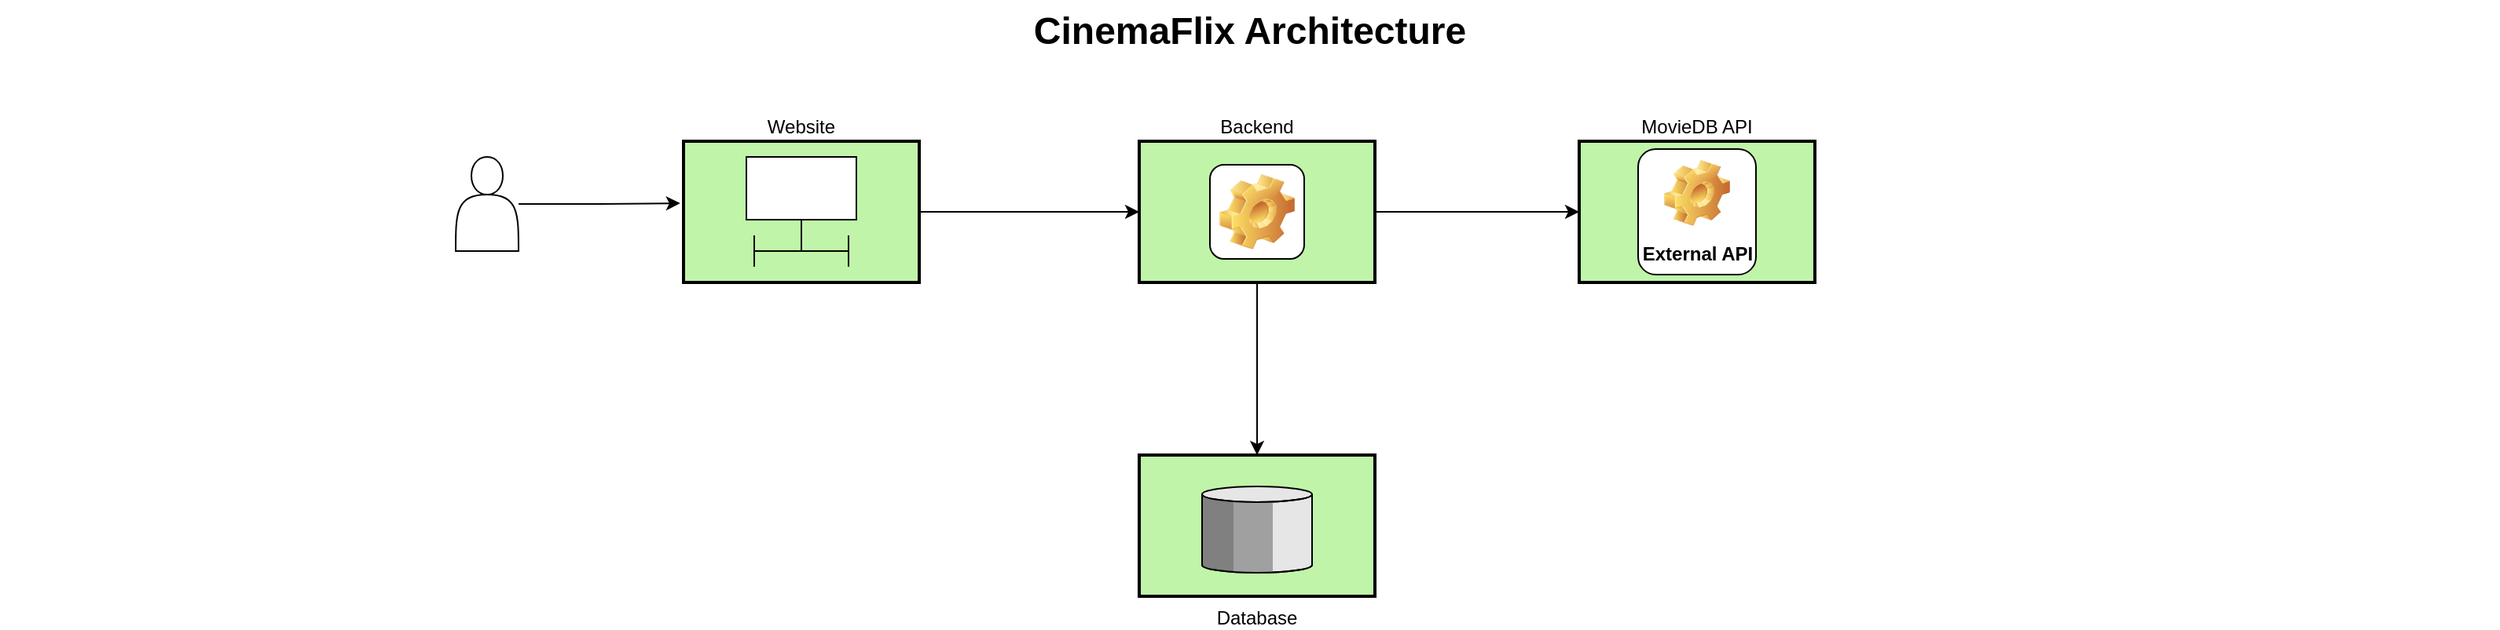 <mxfile version="26.1.0">
  <diagram name="Page-1" id="74b105a0-9070-1c63-61bc-23e55f88626e">
    <mxGraphModel dx="1195" dy="633" grid="1" gridSize="10" guides="1" tooltips="1" connect="1" arrows="1" fold="1" page="1" pageScale="1.5" pageWidth="1169" pageHeight="826" background="none" math="0" shadow="0">
      <root>
        <mxCell id="0" style=";html=1;" />
        <mxCell id="1" style=";html=1;" parent="0" />
        <mxCell id="10b056a9c633e61c-30" value="CinemaFlix Architecture" style="text;strokeColor=none;fillColor=none;html=1;fontSize=24;fontStyle=1;verticalAlign=middle;align=center;" parent="1" vertex="1">
          <mxGeometry x="80" y="40" width="1590" height="40" as="geometry" />
        </mxCell>
        <mxCell id="4QaozaVHydAFFqWDVu0d-4" value="Backend" style="strokeWidth=2;dashed=0;align=center;fontSize=12;shape=rect;verticalLabelPosition=top;verticalAlign=bottom;fillColor=#c0f5a9;labelPosition=center;" parent="1" vertex="1">
          <mxGeometry x="805" y="130" width="150" height="90" as="geometry" />
        </mxCell>
        <mxCell id="4QaozaVHydAFFqWDVu0d-6" value="Website" style="strokeWidth=2;dashed=0;align=center;fontSize=12;shape=rect;verticalLabelPosition=top;verticalAlign=bottom;fillColor=#c0f5a9;labelPosition=center;" parent="1" vertex="1">
          <mxGeometry x="515" y="130" width="150" height="90" as="geometry" />
        </mxCell>
        <mxCell id="4QaozaVHydAFFqWDVu0d-8" value="MovieDB API" style="strokeWidth=2;dashed=0;align=center;fontSize=12;shape=rect;verticalLabelPosition=top;verticalAlign=bottom;fillColor=#c0f5a9;labelPosition=center;" parent="1" vertex="1">
          <mxGeometry x="1085" y="130" width="150" height="90" as="geometry" />
        </mxCell>
        <mxCell id="4QaozaVHydAFFqWDVu0d-10" style="edgeStyle=orthogonalEdgeStyle;rounded=0;orthogonalLoop=1;jettySize=auto;html=1;entryX=0;entryY=0.5;entryDx=0;entryDy=0;exitX=1;exitY=0.5;exitDx=0;exitDy=0;" parent="1" source="4QaozaVHydAFFqWDVu0d-4" target="4QaozaVHydAFFqWDVu0d-8" edge="1">
          <mxGeometry relative="1" as="geometry">
            <mxPoint x="970" y="175" as="sourcePoint" />
          </mxGeometry>
        </mxCell>
        <mxCell id="4QaozaVHydAFFqWDVu0d-11" style="edgeStyle=orthogonalEdgeStyle;rounded=0;orthogonalLoop=1;jettySize=auto;html=1;entryX=0;entryY=0.5;entryDx=0;entryDy=0;exitX=1;exitY=0.5;exitDx=0;exitDy=0;" parent="1" source="4QaozaVHydAFFqWDVu0d-6" target="4QaozaVHydAFFqWDVu0d-4" edge="1">
          <mxGeometry relative="1" as="geometry">
            <mxPoint x="690" y="180" as="sourcePoint" />
          </mxGeometry>
        </mxCell>
        <mxCell id="4QaozaVHydAFFqWDVu0d-12" value="Database" style="strokeWidth=2;dashed=0;align=center;fontSize=12;verticalLabelPosition=bottom;verticalAlign=top;shape=mxgraph.eip.message_store;fillColor=#c0f5a9" parent="1" vertex="1">
          <mxGeometry x="805" y="330" width="150" height="90" as="geometry" />
        </mxCell>
        <mxCell id="4QaozaVHydAFFqWDVu0d-13" style="edgeStyle=orthogonalEdgeStyle;rounded=0;orthogonalLoop=1;jettySize=auto;html=1;entryX=0.5;entryY=0;entryDx=0;entryDy=0;entryPerimeter=0;" parent="1" source="4QaozaVHydAFFqWDVu0d-4" target="4QaozaVHydAFFqWDVu0d-12" edge="1">
          <mxGeometry relative="1" as="geometry" />
        </mxCell>
        <mxCell id="KmxX4GkRNUicar-rTpyV-2" value="" style="shape=crossbar;whiteSpace=wrap;html=1;rounded=1;" vertex="1" parent="1">
          <mxGeometry x="560" y="190" width="60" height="20" as="geometry" />
        </mxCell>
        <mxCell id="KmxX4GkRNUicar-rTpyV-3" value="" style="shape=crossbar;whiteSpace=wrap;html=1;rounded=1;direction=south;" vertex="1" parent="1">
          <mxGeometry x="580" y="170" width="20" height="30" as="geometry" />
        </mxCell>
        <mxCell id="KmxX4GkRNUicar-rTpyV-4" value="" style="rounded=0;whiteSpace=wrap;html=1;" vertex="1" parent="1">
          <mxGeometry x="555" y="140" width="70" height="40" as="geometry" />
        </mxCell>
        <mxCell id="KmxX4GkRNUicar-rTpyV-5" value="" style="icon;html=1;image=img/clipart/Gear_128x128.png" vertex="1" parent="1">
          <mxGeometry x="850" y="145" width="60" height="60" as="geometry" />
        </mxCell>
        <mxCell id="KmxX4GkRNUicar-rTpyV-6" value="" style="shape=actor;whiteSpace=wrap;html=1;" vertex="1" parent="1">
          <mxGeometry x="370" y="140" width="40" height="60" as="geometry" />
        </mxCell>
        <mxCell id="KmxX4GkRNUicar-rTpyV-7" style="edgeStyle=orthogonalEdgeStyle;rounded=0;orthogonalLoop=1;jettySize=auto;html=1;entryX=-0.014;entryY=0.439;entryDx=0;entryDy=0;entryPerimeter=0;" edge="1" parent="1" source="KmxX4GkRNUicar-rTpyV-6" target="4QaozaVHydAFFqWDVu0d-6">
          <mxGeometry relative="1" as="geometry" />
        </mxCell>
        <mxCell id="KmxX4GkRNUicar-rTpyV-10" value="External API" style="label;whiteSpace=wrap;html=1;align=center;verticalAlign=bottom;spacingLeft=0;spacingBottom=4;imageAlign=center;imageVerticalAlign=top;image=img/clipart/Gear_128x128.png" vertex="1" parent="1">
          <mxGeometry x="1122.5" y="135" width="75" height="80" as="geometry" />
        </mxCell>
      </root>
    </mxGraphModel>
  </diagram>
</mxfile>
